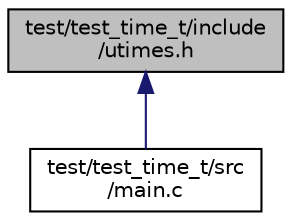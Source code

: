 digraph "test/test_time_t/include/utimes.h"
{
 // LATEX_PDF_SIZE
  edge [fontname="Helvetica",fontsize="10",labelfontname="Helvetica",labelfontsize="10"];
  node [fontname="Helvetica",fontsize="10",shape=record];
  Node1 [label="test/test_time_t/include\l/utimes.h",height=0.2,width=0.4,color="black", fillcolor="grey75", style="filled", fontcolor="black",tooltip="Fichier d'en-tête pour les fonctions de manipulation du temps."];
  Node1 -> Node2 [dir="back",color="midnightblue",fontsize="10",style="solid",fontname="Helvetica"];
  Node2 [label="test/test_time_t/src\l/main.c",height=0.2,width=0.4,color="black", fillcolor="white", style="filled",URL="$test_2test__time__t_2src_2main_8c.html",tooltip="Fichier de test pour les fonctions de manipulation de timespec."];
}
